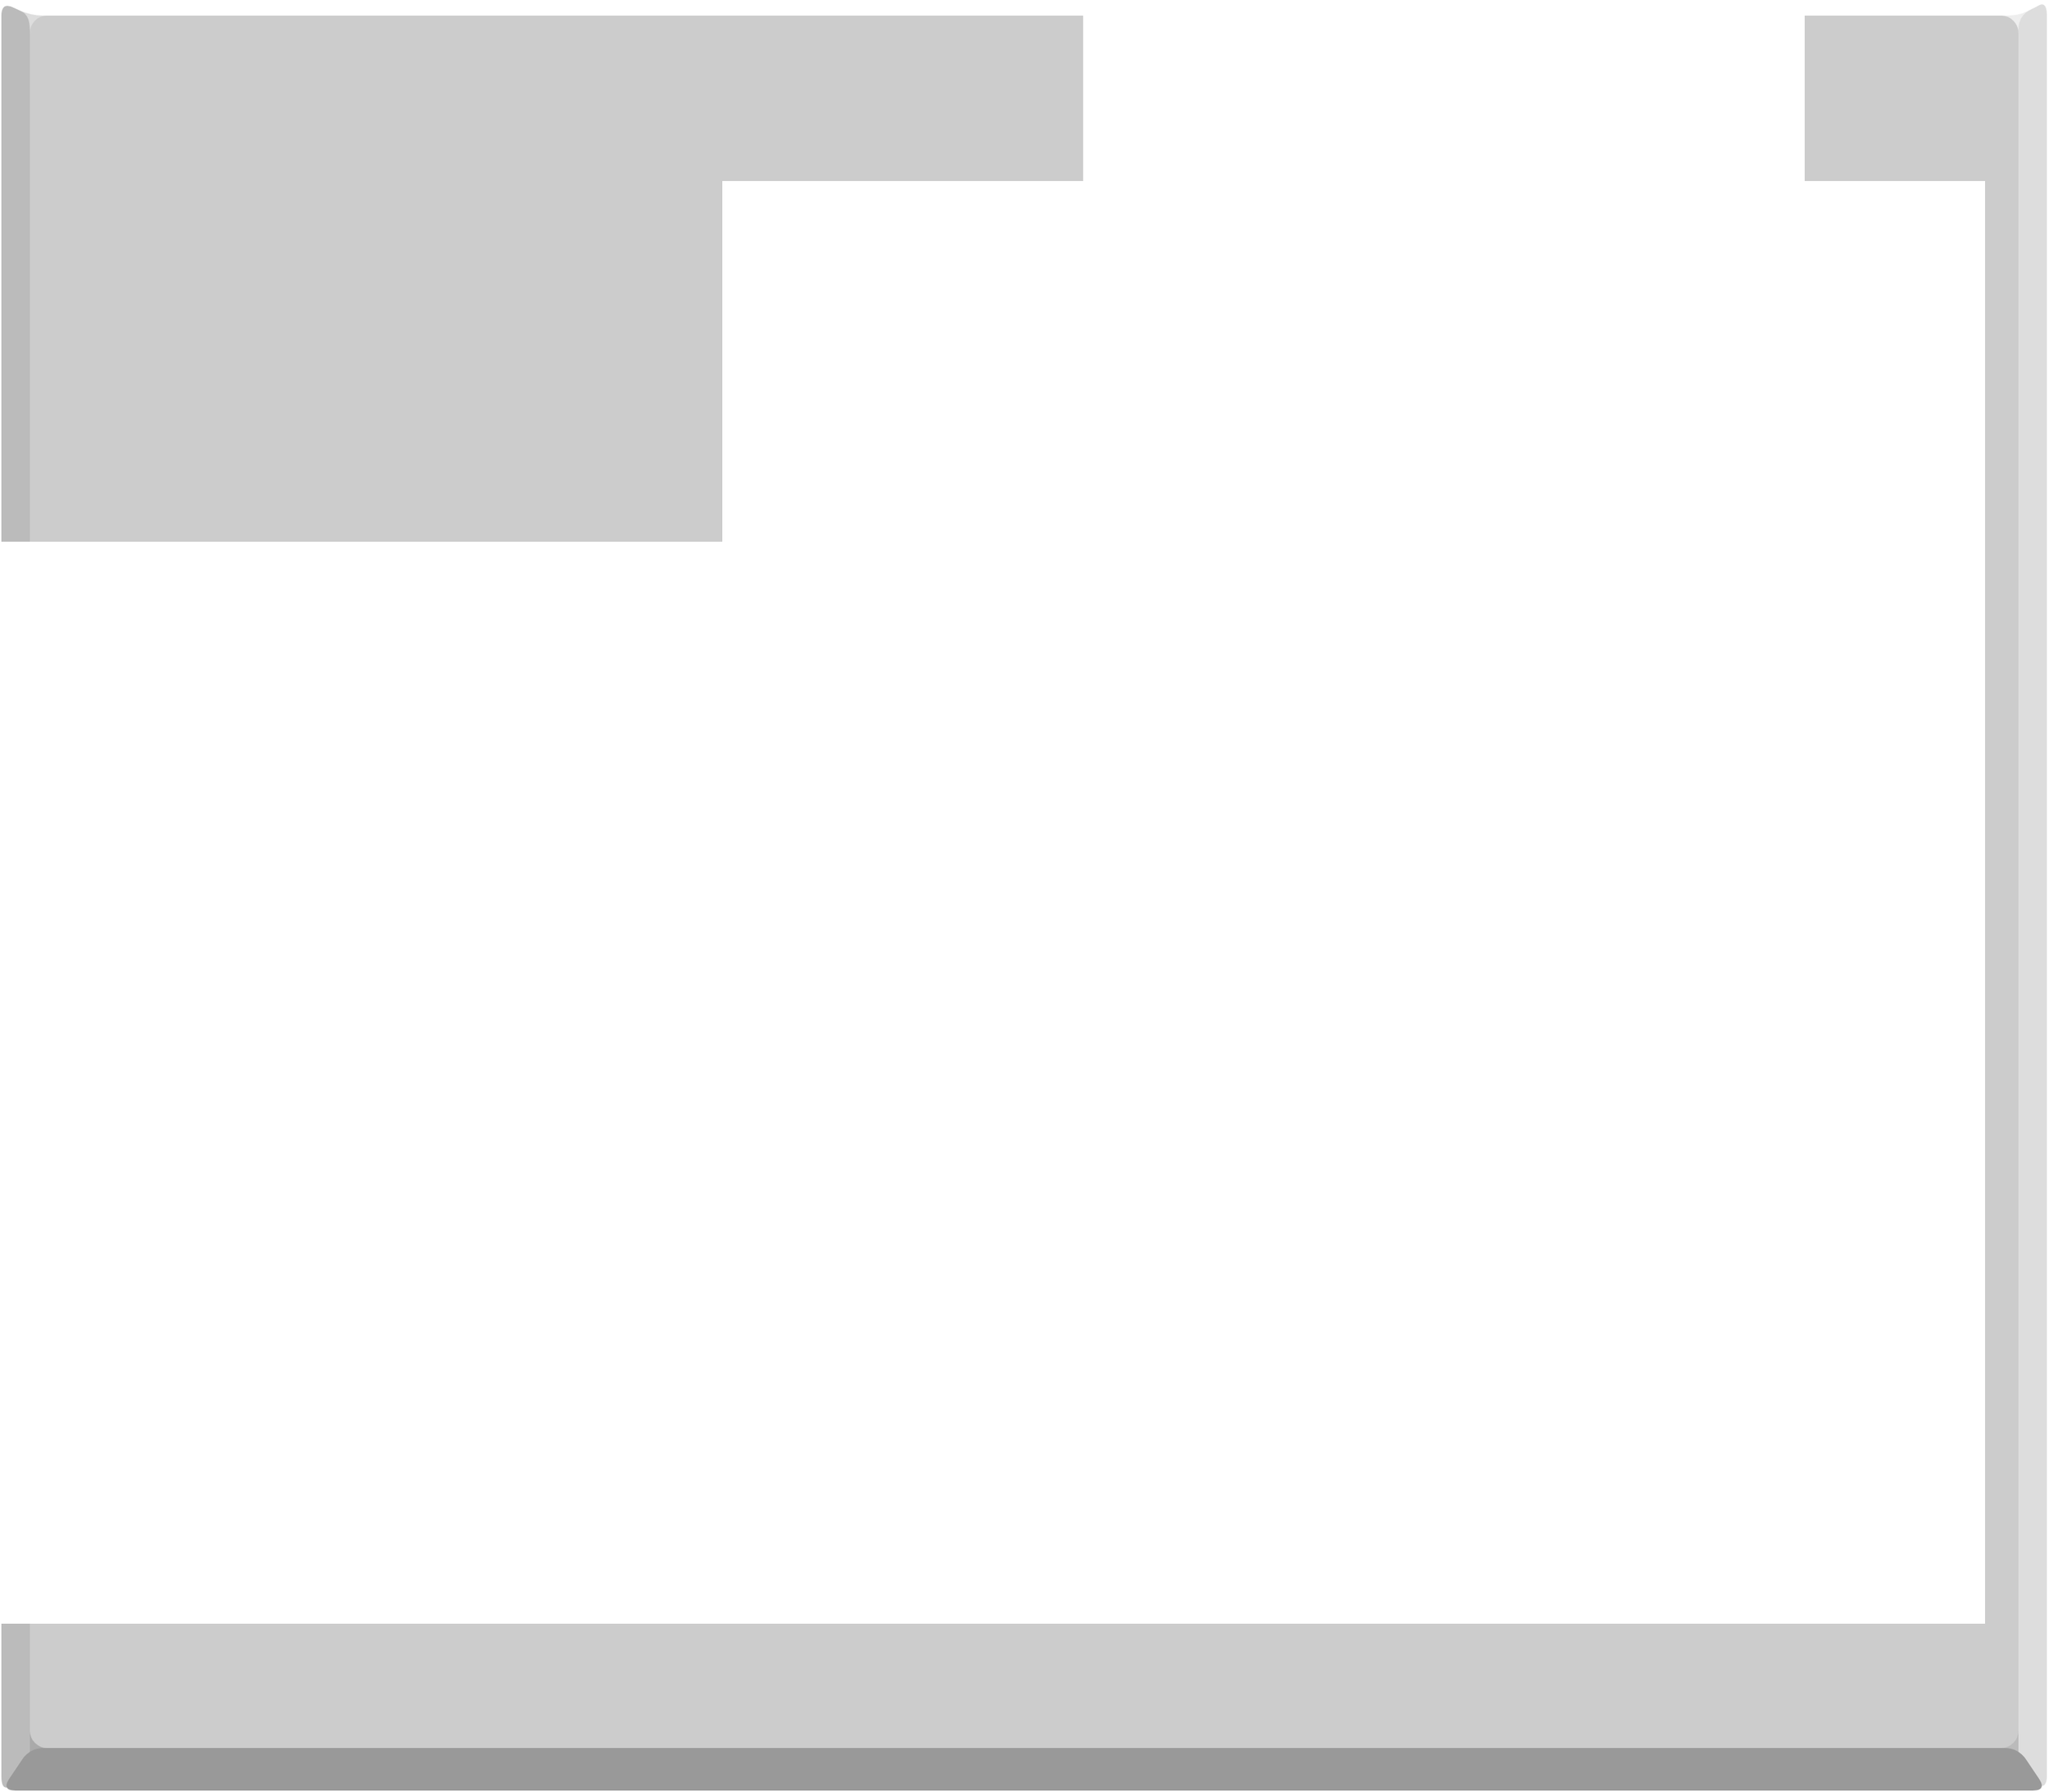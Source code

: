 <mxfile version="26.2.2">
  <diagram name="Page-1" id="nHzvoF0e87Y2690Xo1ev">
    <mxGraphModel dx="2020" dy="1337" grid="1" gridSize="10" guides="1" tooltips="1" connect="1" arrows="1" fold="1" page="1" pageScale="1" pageWidth="1440" pageHeight="1260" math="0" shadow="0">
      <root>
        <mxCell id="0" />
        <mxCell id="1" parent="0" />
        <mxCell id="OugirGucVOUAvJeAqI80-3" value="" style="whiteSpace=wrap;html=1;aspect=fixed;fillColor=#DDDDDD;strokeColor=none;" parent="1" vertex="1">
          <mxGeometry x="10" width="80" height="80" as="geometry" />
        </mxCell>
        <mxCell id="OugirGucVOUAvJeAqI80-4" value="" style="whiteSpace=wrap;html=1;aspect=fixed;fillColor=#AAAAAA;strokeColor=none;" parent="1" vertex="1">
          <mxGeometry x="10" y="1160" width="80" height="80" as="geometry" />
        </mxCell>
        <mxCell id="OugirGucVOUAvJeAqI80-2" value="" style="whiteSpace=wrap;html=1;aspect=fixed;fillColor=#EEEEEE;strokeColor=none;" parent="1" vertex="1">
          <mxGeometry x="1350" width="80" height="80" as="geometry" />
        </mxCell>
        <mxCell id="OugirGucVOUAvJeAqI80-1" value="" style="whiteSpace=wrap;html=1;aspect=fixed;fillColor=#BBBBBB;strokeColor=none;" parent="1" vertex="1">
          <mxGeometry x="1350" y="1160" width="80" height="80" as="geometry" />
        </mxCell>
        <mxCell id="Wazu7IJVKDVCNvOERVV5-3" value="" style="shape=trapezoid;perimeter=trapezoidPerimeter;whiteSpace=wrap;html=1;fixedSize=1;rotation=270;size=10;fillColor=#DDDDDD;strokeColor=none;rounded=1;" parent="1" vertex="1">
          <mxGeometry x="800" y="620" width="1260" height="20" as="geometry" />
        </mxCell>
        <mxCell id="Wazu7IJVKDVCNvOERVV5-5" value="" style="shape=trapezoid;perimeter=trapezoidPerimeter;whiteSpace=wrap;html=1;fixedSize=1;rotation=90;size=10;fillColor=#BBBBBB;strokeColor=none;rounded=1;" parent="1" vertex="1">
          <mxGeometry x="-620" y="620" width="1260" height="20" as="geometry" />
        </mxCell>
        <mxCell id="Wazu7IJVKDVCNvOERVV5-2" value="" style="shape=trapezoid;perimeter=trapezoidPerimeter;whiteSpace=wrap;html=1;fixedSize=1;size=20;fillColor=#999999;strokeColor=none;rounded=1;" parent="1" vertex="1">
          <mxGeometry y="1230" width="1440" height="30" as="geometry" />
        </mxCell>
        <mxCell id="Wazu7IJVKDVCNvOERVV5-4" value="" style="shape=trapezoid;perimeter=trapezoidPerimeter;whiteSpace=wrap;html=1;fixedSize=1;rotation=-180;strokeColor=none;rounded=1;" parent="1" vertex="1">
          <mxGeometry width="1440" height="10" as="geometry" />
        </mxCell>
        <mxCell id="Wazu7IJVKDVCNvOERVV5-6" value="" style="rounded=1;whiteSpace=wrap;html=1;fillColor=#CCCCCC;strokeColor=none;arcSize=1;" parent="1" vertex="1">
          <mxGeometry x="20" y="10" width="1400" height="1220" as="geometry" />
        </mxCell>
      </root>
    </mxGraphModel>
  </diagram>
</mxfile>
